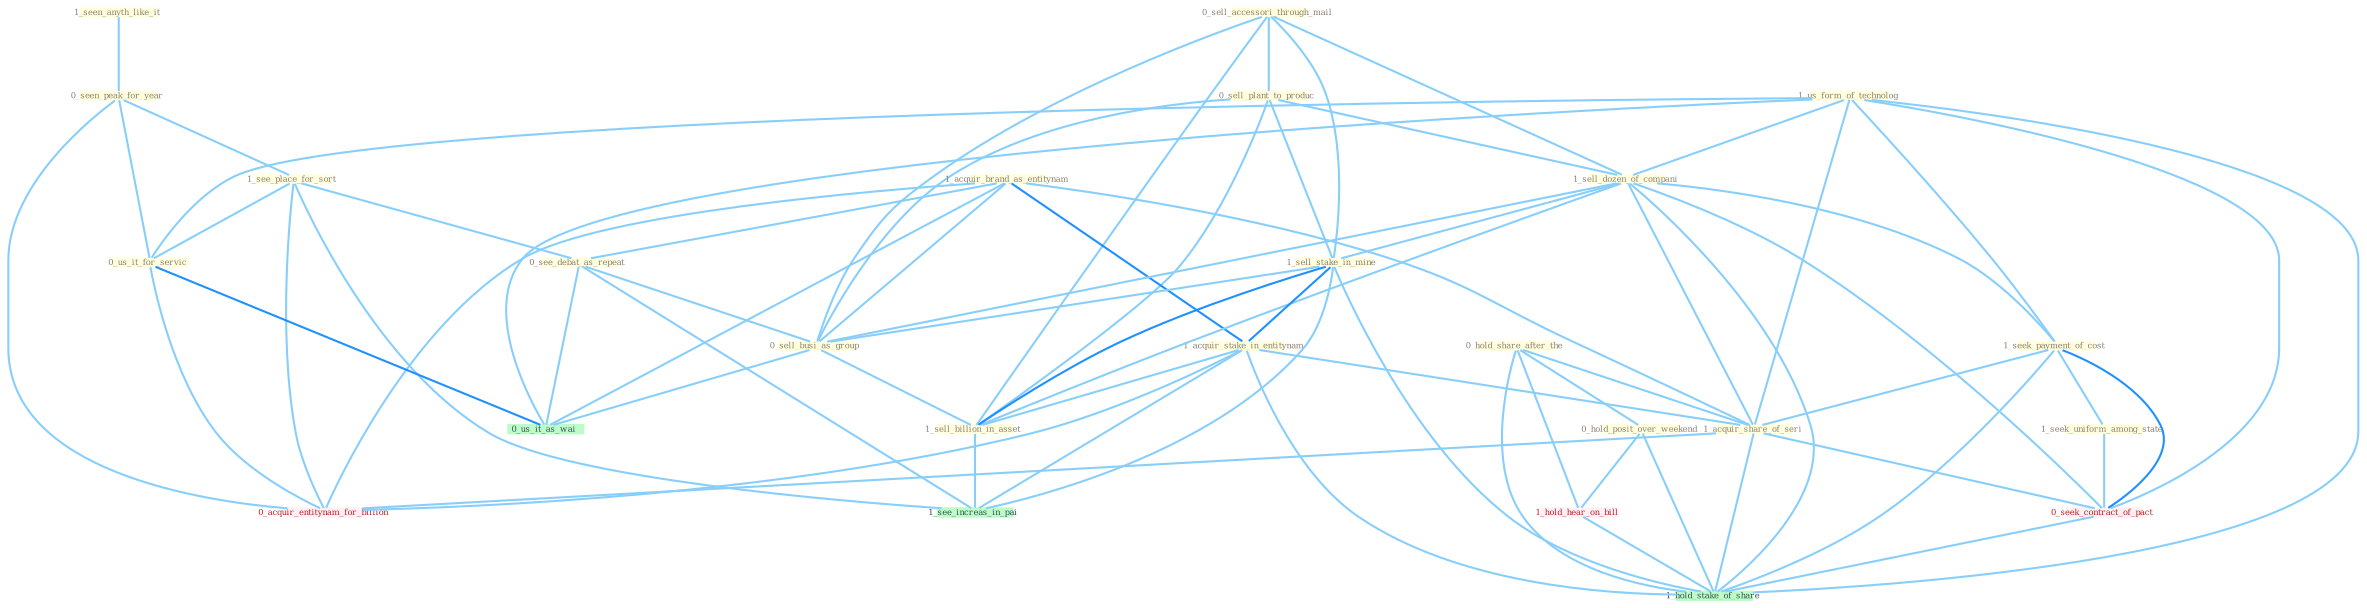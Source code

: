 Graph G{ 
    node
    [shape=polygon,style=filled,width=.5,height=.06,color="#BDFCC9",fixedsize=true,fontsize=4,
    fontcolor="#2f4f4f"];
    {node
    [color="#ffffe0", fontcolor="#8b7d6b"] "0_sell_accessori_through_mail " "0_sell_plant_to_produc " "1_us_form_of_technolog " "1_seen_anyth_like_it " "1_acquir_brand_as_entitynam " "0_seen_peak_for_year " "1_sell_dozen_of_compani " "1_see_place_for_sort " "0_hold_share_after_the " "1_sell_stake_in_mine " "0_see_debat_as_repeat " "1_seek_payment_of_cost " "0_sell_busi_as_group " "1_acquir_stake_in_entitynam " "0_hold_posit_over_weekend " "1_acquir_share_of_seri " "1_seek_uniform_among_state " "0_us_it_for_servic " "1_sell_billion_in_asset "}
{node [color="#fff0f5", fontcolor="#b22222"] "0_seek_contract_of_pact " "0_acquir_entitynam_for_billion " "1_hold_hear_on_bill "}
edge [color="#B0E2FF"];

	"0_sell_accessori_through_mail " -- "0_sell_plant_to_produc " [w="1", color="#87cefa" ];
	"0_sell_accessori_through_mail " -- "1_sell_dozen_of_compani " [w="1", color="#87cefa" ];
	"0_sell_accessori_through_mail " -- "1_sell_stake_in_mine " [w="1", color="#87cefa" ];
	"0_sell_accessori_through_mail " -- "0_sell_busi_as_group " [w="1", color="#87cefa" ];
	"0_sell_accessori_through_mail " -- "1_sell_billion_in_asset " [w="1", color="#87cefa" ];
	"0_sell_plant_to_produc " -- "1_sell_dozen_of_compani " [w="1", color="#87cefa" ];
	"0_sell_plant_to_produc " -- "1_sell_stake_in_mine " [w="1", color="#87cefa" ];
	"0_sell_plant_to_produc " -- "0_sell_busi_as_group " [w="1", color="#87cefa" ];
	"0_sell_plant_to_produc " -- "1_sell_billion_in_asset " [w="1", color="#87cefa" ];
	"1_us_form_of_technolog " -- "1_sell_dozen_of_compani " [w="1", color="#87cefa" ];
	"1_us_form_of_technolog " -- "1_seek_payment_of_cost " [w="1", color="#87cefa" ];
	"1_us_form_of_technolog " -- "1_acquir_share_of_seri " [w="1", color="#87cefa" ];
	"1_us_form_of_technolog " -- "0_us_it_for_servic " [w="1", color="#87cefa" ];
	"1_us_form_of_technolog " -- "0_seek_contract_of_pact " [w="1", color="#87cefa" ];
	"1_us_form_of_technolog " -- "0_us_it_as_wai " [w="1", color="#87cefa" ];
	"1_us_form_of_technolog " -- "1_hold_stake_of_share " [w="1", color="#87cefa" ];
	"1_seen_anyth_like_it " -- "0_seen_peak_for_year " [w="1", color="#87cefa" ];
	"1_acquir_brand_as_entitynam " -- "0_see_debat_as_repeat " [w="1", color="#87cefa" ];
	"1_acquir_brand_as_entitynam " -- "0_sell_busi_as_group " [w="1", color="#87cefa" ];
	"1_acquir_brand_as_entitynam " -- "1_acquir_stake_in_entitynam " [w="2", color="#1e90ff" , len=0.8];
	"1_acquir_brand_as_entitynam " -- "1_acquir_share_of_seri " [w="1", color="#87cefa" ];
	"1_acquir_brand_as_entitynam " -- "0_us_it_as_wai " [w="1", color="#87cefa" ];
	"1_acquir_brand_as_entitynam " -- "0_acquir_entitynam_for_billion " [w="1", color="#87cefa" ];
	"0_seen_peak_for_year " -- "1_see_place_for_sort " [w="1", color="#87cefa" ];
	"0_seen_peak_for_year " -- "0_us_it_for_servic " [w="1", color="#87cefa" ];
	"0_seen_peak_for_year " -- "0_acquir_entitynam_for_billion " [w="1", color="#87cefa" ];
	"1_sell_dozen_of_compani " -- "1_sell_stake_in_mine " [w="1", color="#87cefa" ];
	"1_sell_dozen_of_compani " -- "1_seek_payment_of_cost " [w="1", color="#87cefa" ];
	"1_sell_dozen_of_compani " -- "0_sell_busi_as_group " [w="1", color="#87cefa" ];
	"1_sell_dozen_of_compani " -- "1_acquir_share_of_seri " [w="1", color="#87cefa" ];
	"1_sell_dozen_of_compani " -- "1_sell_billion_in_asset " [w="1", color="#87cefa" ];
	"1_sell_dozen_of_compani " -- "0_seek_contract_of_pact " [w="1", color="#87cefa" ];
	"1_sell_dozen_of_compani " -- "1_hold_stake_of_share " [w="1", color="#87cefa" ];
	"1_see_place_for_sort " -- "0_see_debat_as_repeat " [w="1", color="#87cefa" ];
	"1_see_place_for_sort " -- "0_us_it_for_servic " [w="1", color="#87cefa" ];
	"1_see_place_for_sort " -- "0_acquir_entitynam_for_billion " [w="1", color="#87cefa" ];
	"1_see_place_for_sort " -- "1_see_increas_in_pai " [w="1", color="#87cefa" ];
	"0_hold_share_after_the " -- "0_hold_posit_over_weekend " [w="1", color="#87cefa" ];
	"0_hold_share_after_the " -- "1_acquir_share_of_seri " [w="1", color="#87cefa" ];
	"0_hold_share_after_the " -- "1_hold_hear_on_bill " [w="1", color="#87cefa" ];
	"0_hold_share_after_the " -- "1_hold_stake_of_share " [w="1", color="#87cefa" ];
	"1_sell_stake_in_mine " -- "0_sell_busi_as_group " [w="1", color="#87cefa" ];
	"1_sell_stake_in_mine " -- "1_acquir_stake_in_entitynam " [w="2", color="#1e90ff" , len=0.8];
	"1_sell_stake_in_mine " -- "1_sell_billion_in_asset " [w="2", color="#1e90ff" , len=0.8];
	"1_sell_stake_in_mine " -- "1_see_increas_in_pai " [w="1", color="#87cefa" ];
	"1_sell_stake_in_mine " -- "1_hold_stake_of_share " [w="1", color="#87cefa" ];
	"0_see_debat_as_repeat " -- "0_sell_busi_as_group " [w="1", color="#87cefa" ];
	"0_see_debat_as_repeat " -- "0_us_it_as_wai " [w="1", color="#87cefa" ];
	"0_see_debat_as_repeat " -- "1_see_increas_in_pai " [w="1", color="#87cefa" ];
	"1_seek_payment_of_cost " -- "1_acquir_share_of_seri " [w="1", color="#87cefa" ];
	"1_seek_payment_of_cost " -- "1_seek_uniform_among_state " [w="1", color="#87cefa" ];
	"1_seek_payment_of_cost " -- "0_seek_contract_of_pact " [w="2", color="#1e90ff" , len=0.8];
	"1_seek_payment_of_cost " -- "1_hold_stake_of_share " [w="1", color="#87cefa" ];
	"0_sell_busi_as_group " -- "1_sell_billion_in_asset " [w="1", color="#87cefa" ];
	"0_sell_busi_as_group " -- "0_us_it_as_wai " [w="1", color="#87cefa" ];
	"1_acquir_stake_in_entitynam " -- "1_acquir_share_of_seri " [w="1", color="#87cefa" ];
	"1_acquir_stake_in_entitynam " -- "1_sell_billion_in_asset " [w="1", color="#87cefa" ];
	"1_acquir_stake_in_entitynam " -- "0_acquir_entitynam_for_billion " [w="1", color="#87cefa" ];
	"1_acquir_stake_in_entitynam " -- "1_see_increas_in_pai " [w="1", color="#87cefa" ];
	"1_acquir_stake_in_entitynam " -- "1_hold_stake_of_share " [w="1", color="#87cefa" ];
	"0_hold_posit_over_weekend " -- "1_hold_hear_on_bill " [w="1", color="#87cefa" ];
	"0_hold_posit_over_weekend " -- "1_hold_stake_of_share " [w="1", color="#87cefa" ];
	"1_acquir_share_of_seri " -- "0_seek_contract_of_pact " [w="1", color="#87cefa" ];
	"1_acquir_share_of_seri " -- "0_acquir_entitynam_for_billion " [w="1", color="#87cefa" ];
	"1_acquir_share_of_seri " -- "1_hold_stake_of_share " [w="1", color="#87cefa" ];
	"1_seek_uniform_among_state " -- "0_seek_contract_of_pact " [w="1", color="#87cefa" ];
	"0_us_it_for_servic " -- "0_us_it_as_wai " [w="2", color="#1e90ff" , len=0.8];
	"0_us_it_for_servic " -- "0_acquir_entitynam_for_billion " [w="1", color="#87cefa" ];
	"1_sell_billion_in_asset " -- "1_see_increas_in_pai " [w="1", color="#87cefa" ];
	"0_seek_contract_of_pact " -- "1_hold_stake_of_share " [w="1", color="#87cefa" ];
	"1_hold_hear_on_bill " -- "1_hold_stake_of_share " [w="1", color="#87cefa" ];
}